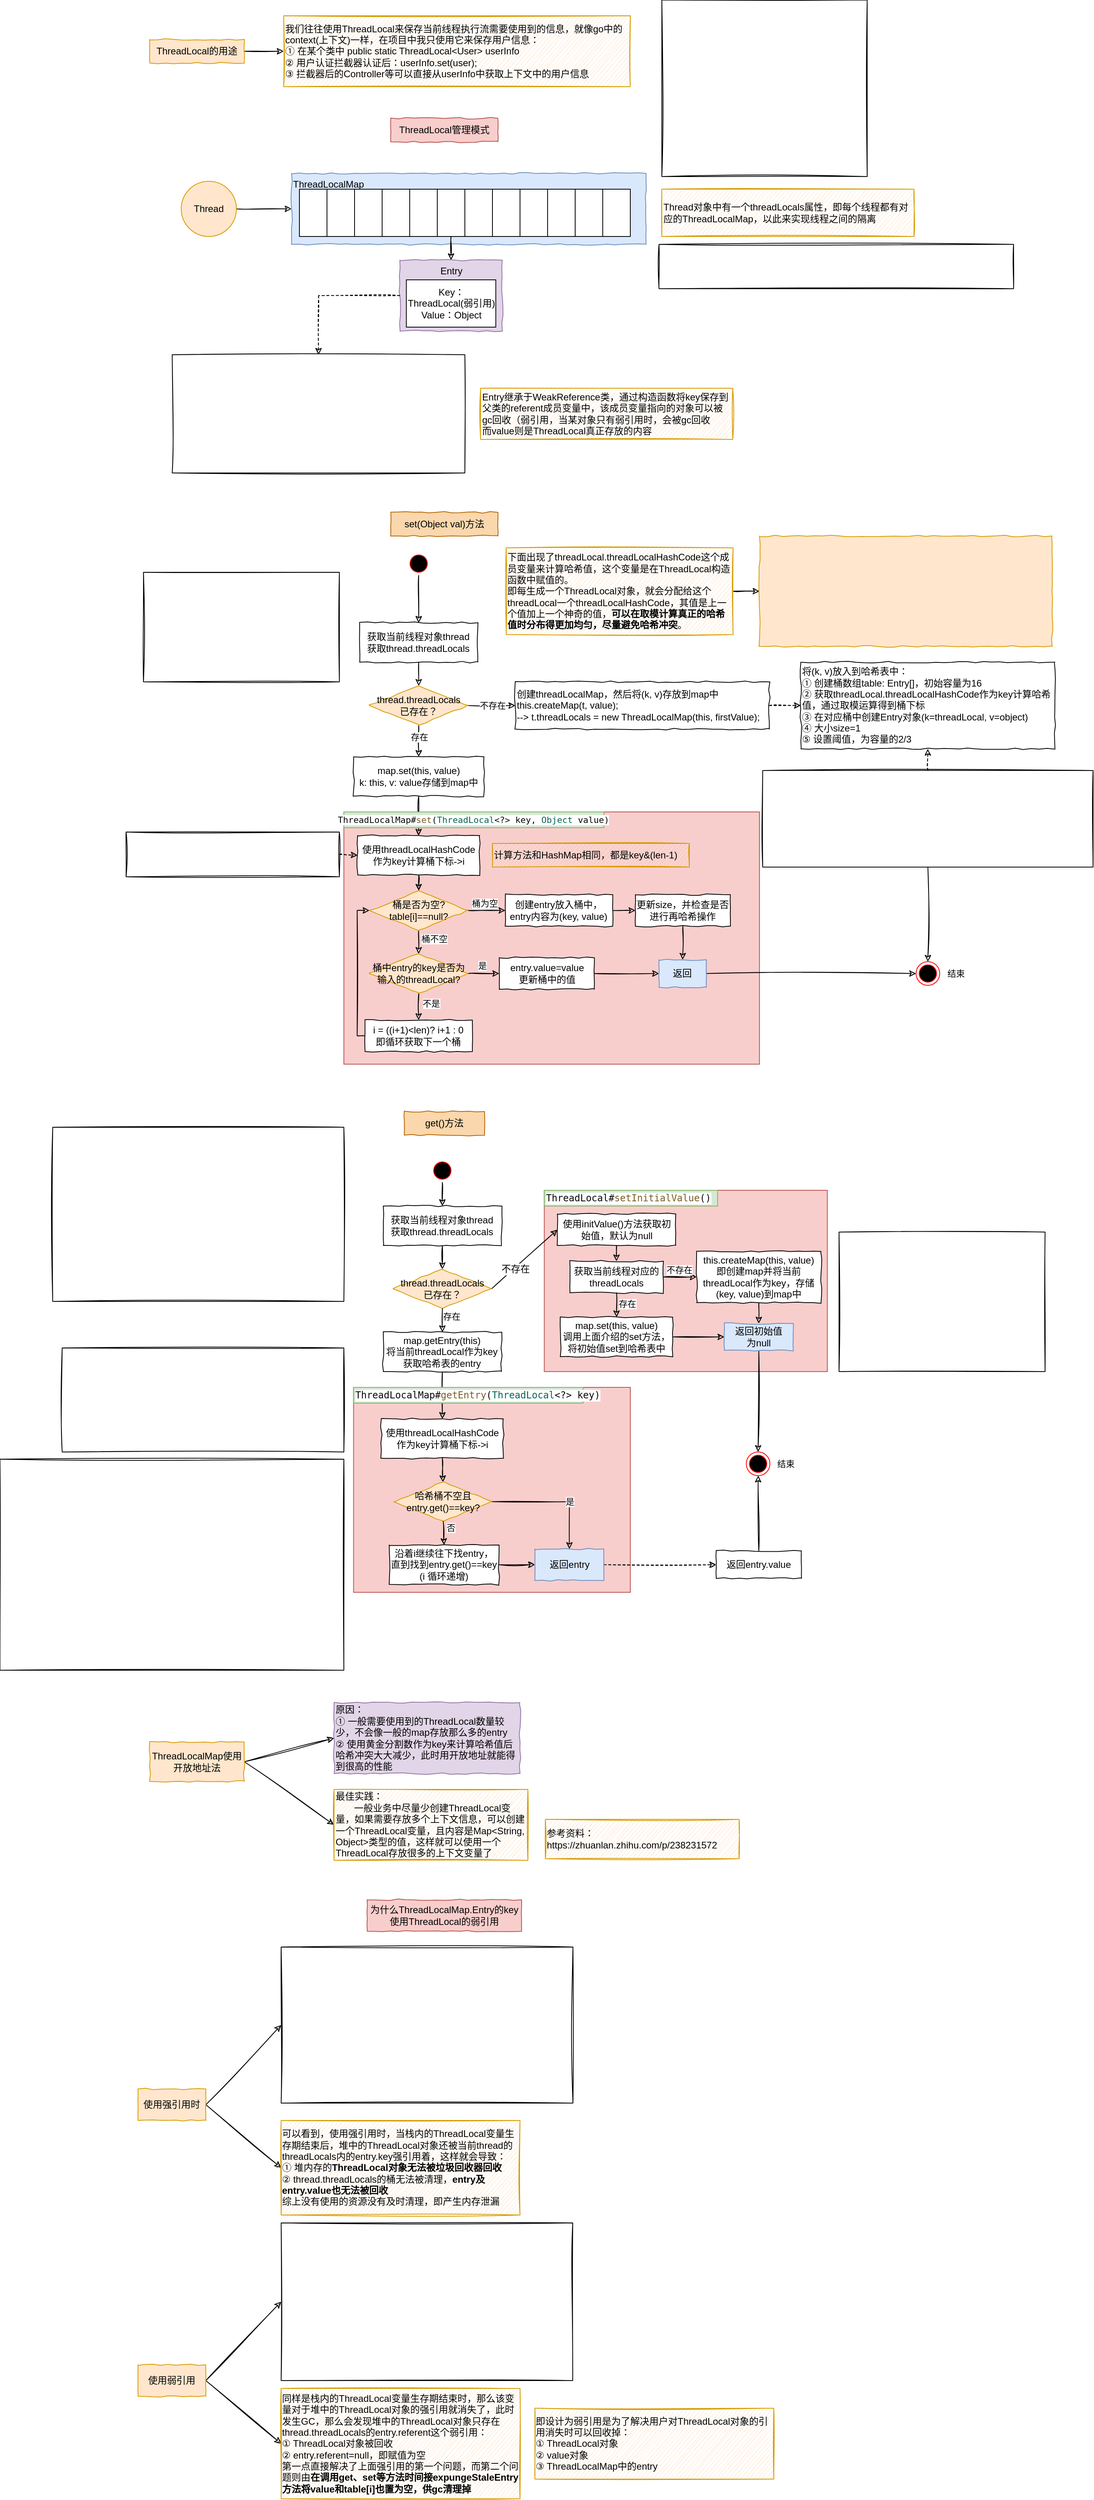 <mxfile>
    <diagram id="RW-CA43n8JAziDT_tjmc" name="第 1 页">
        <mxGraphModel dx="1971" dy="558" grid="1" gridSize="10" guides="1" tooltips="1" connect="1" arrows="1" fold="1" page="1" pageScale="1" pageWidth="827" pageHeight="1169" math="0" shadow="0">
            <root>
                <mxCell id="0"/>
                <mxCell id="1" parent="0"/>
                <mxCell id="142" value="" style="rounded=0;whiteSpace=wrap;html=1;comic=0;sketch=0;fillColor=#f8cecc;strokeColor=#b85450;" vertex="1" parent="1">
                    <mxGeometry x="540.8" y="1540" width="359.2" height="230" as="geometry"/>
                </mxCell>
                <mxCell id="121" value="" style="rounded=0;whiteSpace=wrap;html=1;comic=0;sketch=0;fillColor=#f8cecc;strokeColor=#b85450;" vertex="1" parent="1">
                    <mxGeometry x="298.75" y="1790" width="351.25" height="260" as="geometry"/>
                </mxCell>
                <mxCell id="55" value="" style="rounded=0;whiteSpace=wrap;html=1;comic=0;sketch=0;fillColor=#f8cecc;strokeColor=#b85450;" vertex="1" parent="1">
                    <mxGeometry x="286.42" y="1060" width="527.5" height="320" as="geometry"/>
                </mxCell>
                <mxCell id="10" value="" style="shape=image;imageAspect=0;aspect=fixed;verticalLabelPosition=bottom;verticalAlign=top;comic=1;sketch=1;image=https://codereaper-image-bed.oss-cn-shenzhen.aliyuncs.com/img/image-20220724175547787.png;imageBorder=default;" vertex="1" parent="1">
                    <mxGeometry x="32.09" y="756" width="248.66" height="139" as="geometry"/>
                </mxCell>
                <mxCell id="4" style="edgeStyle=none;html=1;exitX=1;exitY=0.5;exitDx=0;exitDy=0;entryX=0;entryY=0.5;entryDx=0;entryDy=0;sketch=1;" edge="1" parent="1" source="2" target="3">
                    <mxGeometry relative="1" as="geometry"/>
                </mxCell>
                <mxCell id="2" value="ThreadLocal的用途" style="rounded=0;whiteSpace=wrap;html=1;comic=1;fillColor=#ffe6cc;strokeColor=#d79b00;" vertex="1" parent="1">
                    <mxGeometry x="40" y="80" width="120" height="30" as="geometry"/>
                </mxCell>
                <mxCell id="3" value="我们往往使用ThreadLocal来保存当前线程执行流需要使用到的信息，就像go中的context(上下文)一样，在项目中我只使用它来保存用户信息：&lt;br&gt;① 在某个类中 public static ThreadLocal&amp;lt;User&amp;gt; userInfo&lt;br&gt;② 用户认证拦截器认证后：userInfo.set(user);&lt;br&gt;③ 拦截器后的Controller等可以直接从userInfo中获取上下文中的用户信息" style="rounded=0;whiteSpace=wrap;html=1;comic=1;fillColor=#ffe6cc;strokeColor=#d79b00;sketch=1;align=left;" vertex="1" parent="1">
                    <mxGeometry x="210" y="50" width="440" height="90" as="geometry"/>
                </mxCell>
                <mxCell id="8" style="edgeStyle=none;sketch=1;html=1;exitX=0.5;exitY=1;exitDx=0;exitDy=0;entryX=0.5;entryY=0;entryDx=0;entryDy=0;" edge="1" parent="1" source="97" target="7">
                    <mxGeometry relative="1" as="geometry">
                        <mxPoint x="381.42" y="790" as="sourcePoint"/>
                    </mxGeometry>
                </mxCell>
                <mxCell id="46" style="edgeStyle=none;rounded=0;sketch=1;html=1;exitX=0.5;exitY=1;exitDx=0;exitDy=0;entryX=0.5;entryY=0;entryDx=0;entryDy=0;" edge="1" parent="1" source="7" target="43">
                    <mxGeometry relative="1" as="geometry"/>
                </mxCell>
                <mxCell id="7" value="获取当前线程对象thread&lt;br&gt;获取thread.threadLocals" style="rounded=0;whiteSpace=wrap;html=1;comic=1;sketch=0;" vertex="1" parent="1">
                    <mxGeometry x="306.42" y="820" width="150" height="50" as="geometry"/>
                </mxCell>
                <mxCell id="13" value="" style="shape=image;imageAspect=0;aspect=fixed;verticalLabelPosition=bottom;verticalAlign=top;comic=1;sketch=1;image=https://codereaper-image-bed.oss-cn-shenzhen.aliyuncs.com/img/image-20220724175841335.png;imageBorder=default;" vertex="1" parent="1">
                    <mxGeometry x="690" y="30" width="260.65" height="224" as="geometry"/>
                </mxCell>
                <mxCell id="14" value="Thread对象中有一个threadLocals属性，即每个线程都有对应的ThreadLocalMap，以此来实现线程之间的隔离" style="rounded=0;whiteSpace=wrap;html=1;comic=1;fillColor=#ffe6cc;strokeColor=#d79b00;sketch=1;align=left;" vertex="1" parent="1">
                    <mxGeometry x="690" y="270" width="320" height="60" as="geometry"/>
                </mxCell>
                <mxCell id="15" value="" style="shape=image;imageAspect=0;aspect=fixed;verticalLabelPosition=bottom;verticalAlign=top;comic=1;sketch=1;image=https://codereaper-image-bed.oss-cn-shenzhen.aliyuncs.com/img/image-20220724180349843.png;imageBorder=default;" vertex="1" parent="1">
                    <mxGeometry x="686.42" y="340" width="450" height="56.25" as="geometry"/>
                </mxCell>
                <mxCell id="16" value="ThreadLocal管理模式" style="rounded=0;whiteSpace=wrap;html=1;comic=1;fillColor=#f8cecc;strokeColor=#b85450;" vertex="1" parent="1">
                    <mxGeometry x="346" y="180" width="136" height="30" as="geometry"/>
                </mxCell>
                <mxCell id="19" style="rounded=0;sketch=1;html=1;exitX=1;exitY=0.5;exitDx=0;exitDy=0;entryX=0;entryY=0.5;entryDx=0;entryDy=0;" edge="1" parent="1" source="17" target="18">
                    <mxGeometry relative="1" as="geometry"/>
                </mxCell>
                <mxCell id="17" value="Thread" style="ellipse;whiteSpace=wrap;html=1;aspect=fixed;comic=1;sketch=0;fillColor=#ffe6cc;strokeColor=#d79b00;" vertex="1" parent="1">
                    <mxGeometry x="80" y="260" width="70" height="70" as="geometry"/>
                </mxCell>
                <mxCell id="18" value="ThreadLocalMap" style="rounded=0;whiteSpace=wrap;html=1;comic=1;fillColor=#dae8fc;strokeColor=#6c8ebf;align=left;verticalAlign=top;" vertex="1" parent="1">
                    <mxGeometry x="220" y="250" width="450" height="90" as="geometry"/>
                </mxCell>
                <mxCell id="20" value="" style="rounded=0;whiteSpace=wrap;html=1;comic=0;sketch=0;" vertex="1" parent="1">
                    <mxGeometry x="230" y="270" width="35" height="60" as="geometry"/>
                </mxCell>
                <mxCell id="21" value="" style="rounded=0;whiteSpace=wrap;html=1;comic=0;sketch=0;" vertex="1" parent="1">
                    <mxGeometry x="265" y="270" width="35" height="60" as="geometry"/>
                </mxCell>
                <mxCell id="22" value="" style="rounded=0;whiteSpace=wrap;html=1;comic=0;sketch=0;" vertex="1" parent="1">
                    <mxGeometry x="300" y="270" width="35" height="60" as="geometry"/>
                </mxCell>
                <mxCell id="23" value="" style="rounded=0;whiteSpace=wrap;html=1;comic=0;sketch=0;" vertex="1" parent="1">
                    <mxGeometry x="335" y="270" width="35" height="60" as="geometry"/>
                </mxCell>
                <mxCell id="24" value="" style="rounded=0;whiteSpace=wrap;html=1;comic=0;sketch=0;" vertex="1" parent="1">
                    <mxGeometry x="370" y="270" width="35" height="60" as="geometry"/>
                </mxCell>
                <mxCell id="37" style="edgeStyle=none;rounded=0;sketch=1;html=1;exitX=0.5;exitY=1;exitDx=0;exitDy=0;entryX=0.5;entryY=0;entryDx=0;entryDy=0;" edge="1" parent="1" source="25" target="34">
                    <mxGeometry relative="1" as="geometry"/>
                </mxCell>
                <mxCell id="25" value="" style="rounded=0;whiteSpace=wrap;html=1;comic=0;sketch=0;" vertex="1" parent="1">
                    <mxGeometry x="405" y="270" width="35" height="60" as="geometry"/>
                </mxCell>
                <mxCell id="26" value="" style="rounded=0;whiteSpace=wrap;html=1;comic=0;sketch=0;" vertex="1" parent="1">
                    <mxGeometry x="440" y="270" width="35" height="60" as="geometry"/>
                </mxCell>
                <mxCell id="27" value="" style="rounded=0;whiteSpace=wrap;html=1;comic=0;sketch=0;" vertex="1" parent="1">
                    <mxGeometry x="475" y="270" width="35" height="60" as="geometry"/>
                </mxCell>
                <mxCell id="28" value="" style="rounded=0;whiteSpace=wrap;html=1;comic=0;sketch=0;" vertex="1" parent="1">
                    <mxGeometry x="510" y="270" width="35" height="60" as="geometry"/>
                </mxCell>
                <mxCell id="29" value="" style="rounded=0;whiteSpace=wrap;html=1;comic=0;sketch=0;" vertex="1" parent="1">
                    <mxGeometry x="545" y="270" width="35" height="60" as="geometry"/>
                </mxCell>
                <mxCell id="30" value="" style="rounded=0;whiteSpace=wrap;html=1;comic=0;sketch=0;" vertex="1" parent="1">
                    <mxGeometry x="580" y="270" width="35" height="60" as="geometry"/>
                </mxCell>
                <mxCell id="31" value="" style="rounded=0;whiteSpace=wrap;html=1;comic=0;sketch=0;" vertex="1" parent="1">
                    <mxGeometry x="615" y="270" width="35" height="60" as="geometry"/>
                </mxCell>
                <mxCell id="38" value="" style="group" vertex="1" connectable="0" parent="1">
                    <mxGeometry x="357.5" y="360" width="130" height="90" as="geometry"/>
                </mxCell>
                <mxCell id="34" value="Entry&lt;br&gt;" style="rounded=0;whiteSpace=wrap;html=1;comic=1;sketch=0;fillColor=#e1d5e7;strokeColor=#9673a6;verticalAlign=top;align=center;" vertex="1" parent="38">
                    <mxGeometry width="130" height="90" as="geometry"/>
                </mxCell>
                <mxCell id="36" value="&lt;span&gt;Key：ThreadLocal(弱引用)&lt;/span&gt;&lt;br&gt;&lt;span&gt;Value：Object&lt;/span&gt;" style="rounded=0;whiteSpace=wrap;html=1;comic=0;sketch=0;" vertex="1" parent="38">
                    <mxGeometry x="8.25" y="25" width="113.5" height="60" as="geometry"/>
                </mxCell>
                <mxCell id="39" value="" style="shape=image;imageAspect=0;aspect=fixed;verticalLabelPosition=bottom;verticalAlign=top;comic=1;sketch=1;image=https://codereaper-image-bed.oss-cn-shenzhen.aliyuncs.com/img/image-20220724181401748.png;imageBorder=default;" vertex="1" parent="1">
                    <mxGeometry x="68.57" y="480" width="371.43" height="150" as="geometry"/>
                </mxCell>
                <mxCell id="40" style="edgeStyle=orthogonalEdgeStyle;rounded=0;sketch=1;html=1;exitX=0;exitY=0.5;exitDx=0;exitDy=0;entryX=0.5;entryY=0;entryDx=0;entryDy=0;dashed=1;" edge="1" parent="1" source="34" target="39">
                    <mxGeometry relative="1" as="geometry"/>
                </mxCell>
                <mxCell id="41" value="Entry继承于WeakReference类，通过构造函数将key保存到父类的referent成员变量中，该成员变量指向的对象可以被gc回收（弱引用，当某对象只有弱引用时，会被gc回收&lt;br&gt;而value则是ThreadLocal真正存放的内容" style="rounded=0;whiteSpace=wrap;html=1;comic=1;fillColor=#ffe6cc;strokeColor=#d79b00;sketch=1;align=left;" vertex="1" parent="1">
                    <mxGeometry x="460" y="522.5" width="320" height="65" as="geometry"/>
                </mxCell>
                <mxCell id="58" style="edgeStyle=none;rounded=0;sketch=1;html=1;exitX=0.5;exitY=1;exitDx=0;exitDy=0;entryX=0.5;entryY=0;entryDx=0;entryDy=0;fontSize=11;" edge="1" parent="1" source="42" target="56">
                    <mxGeometry relative="1" as="geometry"/>
                </mxCell>
                <mxCell id="42" value="map.set(this, value)&lt;br&gt;k: this, v: value存储到map中" style="rounded=0;whiteSpace=wrap;html=1;comic=1;sketch=0;" vertex="1" parent="1">
                    <mxGeometry x="298.92" y="990" width="165" height="50" as="geometry"/>
                </mxCell>
                <mxCell id="45" style="rounded=0;sketch=1;html=1;exitX=0.5;exitY=1;exitDx=0;exitDy=0;entryX=0.5;entryY=0;entryDx=0;entryDy=0;" edge="1" parent="1" source="43" target="42">
                    <mxGeometry relative="1" as="geometry"/>
                </mxCell>
                <mxCell id="47" value="存在" style="edgeLabel;html=1;align=center;verticalAlign=middle;resizable=0;points=[];" vertex="1" connectable="0" parent="45">
                    <mxGeometry x="-0.427" y="-2" relative="1" as="geometry">
                        <mxPoint x="2" y="3" as="offset"/>
                    </mxGeometry>
                </mxCell>
                <mxCell id="49" style="edgeStyle=none;rounded=0;sketch=1;html=1;exitX=1;exitY=0.5;exitDx=0;exitDy=0;entryX=0;entryY=0.5;entryDx=0;entryDy=0;" edge="1" parent="1" source="43" target="48">
                    <mxGeometry relative="1" as="geometry"/>
                </mxCell>
                <mxCell id="50" value="不存在" style="edgeLabel;html=1;align=center;verticalAlign=middle;resizable=0;points=[];" vertex="1" connectable="0" parent="49">
                    <mxGeometry x="-0.591" y="-2" relative="1" as="geometry">
                        <mxPoint x="18" y="-2" as="offset"/>
                    </mxGeometry>
                </mxCell>
                <mxCell id="43" value="thread.threadLocals&lt;br&gt;已存在？" style="rhombus;whiteSpace=wrap;html=1;comic=1;sketch=0;fillColor=#ffe6cc;strokeColor=#d79b00;" vertex="1" parent="1">
                    <mxGeometry x="318.92" y="900" width="125" height="50" as="geometry"/>
                </mxCell>
                <mxCell id="48" value="创建threadLocalMap，然后将(k, v)存放到map中&lt;br&gt;this.createMap(t, value);&lt;br&gt;--&amp;gt;&amp;nbsp;t.threadLocals = new ThreadLocalMap(this, firstValue);" style="rounded=0;whiteSpace=wrap;html=1;comic=1;sketch=0;align=left;" vertex="1" parent="1">
                    <mxGeometry x="503.92" y="895" width="322.5" height="60" as="geometry"/>
                </mxCell>
                <mxCell id="54" style="edgeStyle=none;rounded=0;sketch=1;html=1;exitX=1;exitY=0.5;exitDx=0;exitDy=0;dashed=1;entryX=0;entryY=0.5;entryDx=0;entryDy=0;" edge="1" parent="1" source="48" target="53">
                    <mxGeometry relative="1" as="geometry">
                        <mxPoint x="843.42" y="924.58" as="sourcePoint"/>
                        <mxPoint x="921.84" y="924.58" as="targetPoint"/>
                    </mxGeometry>
                </mxCell>
                <mxCell id="53" value="将(k, v)放入到哈希表中：&lt;br&gt;① 创建桶数组table: Entry[]，初始容量为16&lt;br&gt;② 获取threadLocal.threadLocalHashCode作为key计算哈希值，通过取模运算得到桶下标&lt;br&gt;③ 在对应桶中创建Entry对象(k=threadLocal, v=object)&lt;br&gt;④ 大小size=1&lt;br&gt;⑤ 设置阈值，为容量的2/3" style="rounded=0;whiteSpace=wrap;html=1;comic=1;sketch=0;align=left;" vertex="1" parent="1">
                    <mxGeometry x="866.42" y="870" width="322.5" height="110" as="geometry"/>
                </mxCell>
                <mxCell id="62" style="edgeStyle=none;rounded=0;sketch=1;html=1;exitX=0.5;exitY=1;exitDx=0;exitDy=0;entryX=0.5;entryY=0;entryDx=0;entryDy=0;fontSize=11;" edge="1" parent="1" source="56" target="61">
                    <mxGeometry relative="1" as="geometry"/>
                </mxCell>
                <mxCell id="56" value="使用threadLocalHashCode作为key计算桶下标-&amp;gt;i" style="rounded=0;whiteSpace=wrap;html=1;comic=1;sketch=0;align=center;" vertex="1" parent="1">
                    <mxGeometry x="303.92" y="1090" width="155" height="50" as="geometry"/>
                </mxCell>
                <mxCell id="57" value="&lt;pre style=&quot;background-color: rgb(255 , 255 , 255) ; color: rgb(8 , 8 , 8) ; font-family: &amp;#34;consolas&amp;#34; , monospace ; font-size: 11px&quot;&gt;ThreadLocalMap#&lt;span style=&quot;color: #795e26&quot;&gt;set&lt;/span&gt;(&lt;span style=&quot;color: #066555&quot;&gt;ThreadLocal&lt;/span&gt;&amp;lt;?&amp;gt; key, &lt;span style=&quot;color: #066555&quot;&gt;Object &lt;/span&gt;value)&lt;/pre&gt;" style="rounded=0;whiteSpace=wrap;html=1;comic=0;sketch=0;fillColor=#d5e8d4;strokeColor=#82b366;" vertex="1" parent="1">
                    <mxGeometry x="286.42" y="1060" width="330" height="20" as="geometry"/>
                </mxCell>
                <mxCell id="60" style="edgeStyle=none;rounded=0;sketch=1;html=1;exitX=1;exitY=0.5;exitDx=0;exitDy=0;entryX=0;entryY=0.5;entryDx=0;entryDy=0;fontSize=11;dashed=1;" edge="1" parent="1" source="59" target="56">
                    <mxGeometry relative="1" as="geometry"/>
                </mxCell>
                <mxCell id="59" value="" style="shape=image;imageAspect=0;aspect=fixed;verticalLabelPosition=bottom;verticalAlign=top;comic=0;sketch=1;fontSize=11;image=https://codereaper-image-bed.oss-cn-shenzhen.aliyuncs.com/img/image-20220724220652543.png;imageBorder=default;" vertex="1" parent="1">
                    <mxGeometry x="10" y="1085.5" width="270.75" height="56.75" as="geometry"/>
                </mxCell>
                <mxCell id="64" style="edgeStyle=none;rounded=0;sketch=1;html=1;exitX=0.5;exitY=1;exitDx=0;exitDy=0;fontSize=11;entryX=0.5;entryY=0;entryDx=0;entryDy=0;" edge="1" parent="1" source="61" target="69">
                    <mxGeometry relative="1" as="geometry">
                        <mxPoint x="381.42" y="1250" as="targetPoint"/>
                    </mxGeometry>
                </mxCell>
                <mxCell id="65" value="桶不空" style="edgeLabel;html=1;align=center;verticalAlign=middle;resizable=0;points=[];fontSize=11;" vertex="1" connectable="0" parent="64">
                    <mxGeometry x="-0.456" y="2" relative="1" as="geometry">
                        <mxPoint x="17" y="3" as="offset"/>
                    </mxGeometry>
                </mxCell>
                <mxCell id="75" style="edgeStyle=none;rounded=0;sketch=1;html=1;exitX=1;exitY=0.5;exitDx=0;exitDy=0;entryX=0;entryY=0.5;entryDx=0;entryDy=0;fontSize=11;" edge="1" parent="1" source="61" target="67">
                    <mxGeometry relative="1" as="geometry"/>
                </mxCell>
                <mxCell id="76" value="桶为空" style="edgeLabel;html=1;align=center;verticalAlign=middle;resizable=0;points=[];fontSize=11;" vertex="1" connectable="0" parent="75">
                    <mxGeometry x="-0.6" y="-2" relative="1" as="geometry">
                        <mxPoint x="11" y="-11" as="offset"/>
                    </mxGeometry>
                </mxCell>
                <mxCell id="61" value="桶是否为空?&lt;br&gt;table[i]==null?" style="rhombus;whiteSpace=wrap;html=1;comic=1;sketch=0;fillColor=#ffe6cc;strokeColor=#d79b00;" vertex="1" parent="1">
                    <mxGeometry x="318.92" y="1160" width="125" height="50" as="geometry"/>
                </mxCell>
                <mxCell id="66" style="edgeStyle=orthogonalEdgeStyle;rounded=0;sketch=1;html=1;exitX=0;exitY=0.5;exitDx=0;exitDy=0;entryX=0;entryY=0.5;entryDx=0;entryDy=0;fontSize=11;" edge="1" parent="1" source="63" target="61">
                    <mxGeometry relative="1" as="geometry"/>
                </mxCell>
                <mxCell id="63" value="i = ((i+1)&amp;lt;len)? i+1 : 0&lt;br&gt;即循环获取下一个桶" style="rounded=0;whiteSpace=wrap;html=1;comic=1;sketch=0;align=center;" vertex="1" parent="1">
                    <mxGeometry x="313.3" y="1324" width="136.25" height="40" as="geometry"/>
                </mxCell>
                <mxCell id="79" style="edgeStyle=none;rounded=0;sketch=1;html=1;exitX=1;exitY=0.5;exitDx=0;exitDy=0;entryX=0;entryY=0.5;entryDx=0;entryDy=0;fontSize=11;" edge="1" parent="1" source="67" target="78">
                    <mxGeometry relative="1" as="geometry"/>
                </mxCell>
                <mxCell id="67" value="创建entry放入桶中，entry内容为(key, value)" style="rounded=0;whiteSpace=wrap;html=1;comic=1;sketch=0;align=center;" vertex="1" parent="1">
                    <mxGeometry x="491.42" y="1165" width="136.25" height="40" as="geometry"/>
                </mxCell>
                <mxCell id="70" style="rounded=0;sketch=1;html=1;exitX=0.5;exitY=1;exitDx=0;exitDy=0;entryX=0.5;entryY=0;entryDx=0;entryDy=0;fontSize=11;" edge="1" parent="1" source="69" target="63">
                    <mxGeometry relative="1" as="geometry"/>
                </mxCell>
                <mxCell id="71" value="不是" style="edgeLabel;html=1;align=center;verticalAlign=middle;resizable=0;points=[];fontSize=11;" vertex="1" connectable="0" parent="70">
                    <mxGeometry x="-0.564" relative="1" as="geometry">
                        <mxPoint x="15" y="5" as="offset"/>
                    </mxGeometry>
                </mxCell>
                <mxCell id="73" style="edgeStyle=none;rounded=0;sketch=1;html=1;exitX=1;exitY=0.5;exitDx=0;exitDy=0;entryX=0;entryY=0.5;entryDx=0;entryDy=0;fontSize=11;" edge="1" parent="1" source="69" target="72">
                    <mxGeometry relative="1" as="geometry"/>
                </mxCell>
                <mxCell id="74" value="是" style="edgeLabel;html=1;align=center;verticalAlign=middle;resizable=0;points=[];fontSize=11;" vertex="1" connectable="0" parent="73">
                    <mxGeometry x="-0.521" y="1" relative="1" as="geometry">
                        <mxPoint x="8" y="-9" as="offset"/>
                    </mxGeometry>
                </mxCell>
                <mxCell id="69" value="桶中entry的key是否为&lt;br&gt;输入的threadLocal?" style="rhombus;whiteSpace=wrap;html=1;comic=1;sketch=0;fillColor=#ffe6cc;strokeColor=#d79b00;" vertex="1" parent="1">
                    <mxGeometry x="318.92" y="1240" width="125" height="50" as="geometry"/>
                </mxCell>
                <mxCell id="81" style="edgeStyle=none;rounded=0;sketch=1;html=1;exitX=1;exitY=0.5;exitDx=0;exitDy=0;entryX=0;entryY=0.5;entryDx=0;entryDy=0;fontSize=11;" edge="1" parent="1" source="72" target="80">
                    <mxGeometry relative="1" as="geometry"/>
                </mxCell>
                <mxCell id="72" value="entry.value=value&lt;br&gt;更新桶中的值" style="rounded=0;whiteSpace=wrap;html=1;comic=1;sketch=0;align=center;" vertex="1" parent="1">
                    <mxGeometry x="483.61" y="1245" width="120.63" height="40" as="geometry"/>
                </mxCell>
                <mxCell id="82" style="edgeStyle=none;rounded=0;sketch=1;html=1;exitX=0.5;exitY=1;exitDx=0;exitDy=0;entryX=0.5;entryY=0;entryDx=0;entryDy=0;fontSize=11;" edge="1" parent="1" source="78" target="80">
                    <mxGeometry relative="1" as="geometry"/>
                </mxCell>
                <mxCell id="78" value="更新size，并检查是否进行再哈希操作" style="rounded=0;whiteSpace=wrap;html=1;comic=1;sketch=0;align=center;" vertex="1" parent="1">
                    <mxGeometry x="656.42" y="1165" width="120.63" height="40" as="geometry"/>
                </mxCell>
                <mxCell id="102" style="edgeStyle=none;rounded=0;sketch=1;html=1;exitX=1;exitY=0.5;exitDx=0;exitDy=0;fontSize=11;entryX=0;entryY=0.5;entryDx=0;entryDy=0;" edge="1" parent="1" source="80" target="98">
                    <mxGeometry relative="1" as="geometry">
                        <mxPoint x="1010" y="1280" as="targetPoint"/>
                    </mxGeometry>
                </mxCell>
                <mxCell id="80" value="返回" style="rounded=0;whiteSpace=wrap;html=1;comic=1;sketch=0;align=center;fillColor=#dae8fc;strokeColor=#6c8ebf;" vertex="1" parent="1">
                    <mxGeometry x="686.42" y="1247.5" width="60" height="35" as="geometry"/>
                </mxCell>
                <mxCell id="90" style="edgeStyle=none;rounded=0;sketch=1;html=1;exitX=1;exitY=0.5;exitDx=0;exitDy=0;entryX=0;entryY=0.5;entryDx=0;entryDy=0;fontSize=11;" edge="1" parent="1" source="83" target="85">
                    <mxGeometry relative="1" as="geometry"/>
                </mxCell>
                <mxCell id="83" value="下面出现了threadLocal.threadLocalHashCode这个成员变量来计算哈希值，这个变量是在ThreadLocal构造函数中赋值的。&lt;br&gt;即每生成一个ThreadLocal对象，就会分配给这个threadLocal一个threadLocalHashCode，其值是上一个值加上一个神奇的值，&lt;b&gt;可以在取模计算真正的哈希值时分布得更加均匀，尽量避免哈希冲突&lt;/b&gt;。" style="rounded=0;whiteSpace=wrap;html=1;comic=1;sketch=1;align=left;fillColor=#ffe6cc;strokeColor=#d79b00;" vertex="1" parent="1">
                    <mxGeometry x="492.42" y="725" width="288" height="110" as="geometry"/>
                </mxCell>
                <mxCell id="101" style="edgeStyle=none;rounded=0;sketch=1;html=1;exitX=0.5;exitY=1;exitDx=0;exitDy=0;fontSize=11;entryX=0.5;entryY=0;entryDx=0;entryDy=0;" edge="1" parent="1" source="91" target="98">
                    <mxGeometry relative="1" as="geometry">
                        <mxPoint x="1028" y="1260" as="targetPoint"/>
                    </mxGeometry>
                </mxCell>
                <mxCell id="91" value="" style="shape=image;imageAspect=0;aspect=fixed;verticalLabelPosition=bottom;verticalAlign=top;comic=1;sketch=1;image=https://codereaper-image-bed.oss-cn-shenzhen.aliyuncs.com/img/image-20220724182839930.png;imageBorder=default;" vertex="1" parent="1">
                    <mxGeometry x="818.05" y="1007.45" width="419.25" height="122.55" as="geometry"/>
                </mxCell>
                <mxCell id="93" style="edgeStyle=none;rounded=0;sketch=1;html=1;exitX=0.5;exitY=0;exitDx=0;exitDy=0;dashed=1;entryX=0.5;entryY=1;entryDx=0;entryDy=0;" edge="1" parent="1" source="91" target="53">
                    <mxGeometry relative="1" as="geometry">
                        <mxPoint x="836.42" y="935" as="sourcePoint"/>
                        <mxPoint x="876.42" y="935" as="targetPoint"/>
                    </mxGeometry>
                </mxCell>
                <mxCell id="96" value="set(Object val)方法" style="rounded=0;whiteSpace=wrap;html=1;comic=1;fillColor=#fad7ac;strokeColor=#b46504;" vertex="1" parent="1">
                    <mxGeometry x="346" y="680" width="136" height="30" as="geometry"/>
                </mxCell>
                <mxCell id="97" value="" style="ellipse;html=1;shape=startState;fillColor=#000000;strokeColor=#ff0000;labelBackgroundColor=none;fontSize=10;" vertex="1" parent="1">
                    <mxGeometry x="366.42" y="730" width="30" height="30" as="geometry"/>
                </mxCell>
                <mxCell id="98" value="" style="ellipse;html=1;shape=endState;fillColor=#000000;strokeColor=#ff0000;labelBackgroundColor=none;fontSize=10;" vertex="1" parent="1">
                    <mxGeometry x="1012.67" y="1250" width="30" height="30" as="geometry"/>
                </mxCell>
                <mxCell id="103" value="结束" style="text;html=1;align=center;verticalAlign=middle;resizable=0;points=[];autosize=1;strokeColor=none;fillColor=none;fontSize=11;" vertex="1" parent="1">
                    <mxGeometry x="1042.67" y="1255" width="40" height="20" as="geometry"/>
                </mxCell>
                <mxCell id="104" value="get()方法" style="rounded=0;whiteSpace=wrap;html=1;comic=1;fillColor=#fad7ac;strokeColor=#b46504;" vertex="1" parent="1">
                    <mxGeometry x="363" y="1440" width="102" height="30" as="geometry"/>
                </mxCell>
                <mxCell id="107" style="edgeStyle=none;rounded=0;sketch=1;html=1;exitX=0.5;exitY=1;exitDx=0;exitDy=0;entryX=0.5;entryY=0;entryDx=0;entryDy=0;fontSize=11;" edge="1" parent="1" source="105" target="106">
                    <mxGeometry relative="1" as="geometry"/>
                </mxCell>
                <mxCell id="105" value="" style="ellipse;html=1;shape=startState;fillColor=#000000;strokeColor=#ff0000;labelBackgroundColor=none;fontSize=10;" vertex="1" parent="1">
                    <mxGeometry x="396.42" y="1500" width="30" height="30" as="geometry"/>
                </mxCell>
                <mxCell id="109" style="edgeStyle=none;rounded=0;sketch=1;html=1;exitX=0.5;exitY=1;exitDx=0;exitDy=0;entryX=0.5;entryY=0;entryDx=0;entryDy=0;fontSize=11;" edge="1" parent="1" source="106" target="108">
                    <mxGeometry relative="1" as="geometry"/>
                </mxCell>
                <mxCell id="106" value="获取当前线程对象thread&lt;br&gt;获取thread.threadLocals" style="rounded=0;whiteSpace=wrap;html=1;comic=1;sketch=0;" vertex="1" parent="1">
                    <mxGeometry x="336.42" y="1560" width="150" height="50" as="geometry"/>
                </mxCell>
                <mxCell id="161" style="edgeStyle=none;rounded=0;sketch=1;html=1;exitX=1;exitY=0.5;exitDx=0;exitDy=0;entryX=0;entryY=0.5;entryDx=0;entryDy=0;fontSize=12;" edge="1" parent="1" source="108" target="144">
                    <mxGeometry relative="1" as="geometry"/>
                </mxCell>
                <mxCell id="162" value="不存在" style="edgeLabel;html=1;align=center;verticalAlign=middle;resizable=0;points=[];fontSize=12;" vertex="1" connectable="0" parent="161">
                    <mxGeometry x="-0.418" y="-1" relative="1" as="geometry">
                        <mxPoint x="5" y="-4" as="offset"/>
                    </mxGeometry>
                </mxCell>
                <mxCell id="108" value="thread.threadLocals&lt;br&gt;已存在？" style="rhombus;whiteSpace=wrap;html=1;comic=1;sketch=0;fillColor=#ffe6cc;strokeColor=#d79b00;" vertex="1" parent="1">
                    <mxGeometry x="348.92" y="1640" width="125" height="50" as="geometry"/>
                </mxCell>
                <mxCell id="127" style="edgeStyle=none;rounded=0;sketch=1;html=1;exitX=0.5;exitY=1;exitDx=0;exitDy=0;entryX=0.5;entryY=0;entryDx=0;entryDy=0;fontSize=12;" edge="1" parent="1" source="118" target="126">
                    <mxGeometry relative="1" as="geometry"/>
                </mxCell>
                <mxCell id="118" value="map.getEntry(this)&lt;br&gt;将当前threadLocal作为key获取哈希表的entry" style="rounded=0;whiteSpace=wrap;html=1;comic=1;sketch=0;" vertex="1" parent="1">
                    <mxGeometry x="336.42" y="1720" width="150" height="50" as="geometry"/>
                </mxCell>
                <mxCell id="119" value="" style="shape=image;imageAspect=0;aspect=fixed;verticalLabelPosition=bottom;verticalAlign=top;comic=0;sketch=1;fontSize=11;image=https://codereaper-image-bed.oss-cn-shenzhen.aliyuncs.com/img/image-20220724224312886.png;imageBorder=default;" vertex="1" parent="1">
                    <mxGeometry x="-83.1" y="1460" width="369.52" height="221" as="geometry"/>
                </mxCell>
                <mxCell id="122" style="edgeStyle=none;rounded=0;sketch=1;html=1;fontSize=11;exitX=0.5;exitY=1;exitDx=0;exitDy=0;entryX=0.5;entryY=0;entryDx=0;entryDy=0;" edge="1" parent="1" source="108" target="118">
                    <mxGeometry relative="1" as="geometry">
                        <mxPoint x="405.0" y="1690" as="sourcePoint"/>
                        <mxPoint x="400" y="1720" as="targetPoint"/>
                    </mxGeometry>
                </mxCell>
                <mxCell id="123" value="存在" style="edgeLabel;html=1;align=center;verticalAlign=middle;resizable=0;points=[];fontSize=11;" vertex="1" connectable="0" parent="122">
                    <mxGeometry x="-0.521" y="1" relative="1" as="geometry">
                        <mxPoint x="10" y="3" as="offset"/>
                    </mxGeometry>
                </mxCell>
                <mxCell id="124" value="&lt;pre style=&quot;background-color: rgb(255 , 255 , 255) ; color: rgb(8 , 8 , 8) ; font-family: &amp;#34;consolas&amp;#34; , monospace&quot;&gt;&lt;pre style=&quot;font-family: &amp;#34;consolas&amp;#34; , monospace&quot;&gt;ThreadLocalMap#&lt;span style=&quot;color: #795e26&quot;&gt;getEntry&lt;/span&gt;(&lt;span style=&quot;color: #066555&quot;&gt;ThreadLocal&lt;/span&gt;&amp;lt;?&amp;gt; key)&lt;/pre&gt;&lt;/pre&gt;" style="rounded=0;whiteSpace=wrap;html=1;comic=0;sketch=0;fillColor=#d5e8d4;strokeColor=#82b366;align=left;" vertex="1" parent="1">
                    <mxGeometry x="298.75" y="1790" width="291.25" height="20" as="geometry"/>
                </mxCell>
                <mxCell id="131" style="edgeStyle=none;rounded=0;sketch=1;html=1;exitX=0.5;exitY=1;exitDx=0;exitDy=0;fontSize=12;" edge="1" parent="1" source="126" target="130">
                    <mxGeometry relative="1" as="geometry"/>
                </mxCell>
                <mxCell id="126" value="使用threadLocalHashCode作为key计算桶下标-&amp;gt;i" style="rounded=0;whiteSpace=wrap;html=1;comic=1;sketch=0;align=center;" vertex="1" parent="1">
                    <mxGeometry x="333.92" y="1830" width="155" height="50" as="geometry"/>
                </mxCell>
                <mxCell id="128" value="计算方法和HashMap相同，都是key&amp;amp;(len-1)" style="rounded=0;whiteSpace=wrap;html=1;comic=1;sketch=1;align=left;fillColor=#ffe6cc;strokeColor=#d79b00;" vertex="1" parent="1">
                    <mxGeometry x="475" y="1100" width="250" height="30" as="geometry"/>
                </mxCell>
                <mxCell id="129" value="" style="shape=image;imageAspect=0;aspect=fixed;verticalLabelPosition=bottom;verticalAlign=top;comic=0;sketch=1;fontSize=12;image=https://codereaper-image-bed.oss-cn-shenzhen.aliyuncs.com/img/image-20220724224758738.png;imageBorder=default;" vertex="1" parent="1">
                    <mxGeometry x="-71.08" y="1740" width="357.5" height="132" as="geometry"/>
                </mxCell>
                <mxCell id="130" value="哈希桶不空且entry.get()==key?" style="rhombus;whiteSpace=wrap;html=1;comic=1;sketch=0;fillColor=#ffe6cc;strokeColor=#d79b00;" vertex="1" parent="1">
                    <mxGeometry x="350" y="1910" width="125" height="50" as="geometry"/>
                </mxCell>
                <mxCell id="160" style="edgeStyle=none;rounded=0;sketch=1;html=1;exitX=1;exitY=0.5;exitDx=0;exitDy=0;entryX=0;entryY=0.5;entryDx=0;entryDy=0;fontSize=12;dashed=1;" edge="1" parent="1" source="132" target="159">
                    <mxGeometry relative="1" as="geometry"/>
                </mxCell>
                <mxCell id="132" value="返回entry" style="rounded=0;whiteSpace=wrap;html=1;comic=1;sketch=0;align=center;fillColor=#dae8fc;strokeColor=#6c8ebf;" vertex="1" parent="1">
                    <mxGeometry x="528.92" y="1995" width="87.5" height="40" as="geometry"/>
                </mxCell>
                <mxCell id="133" style="edgeStyle=orthogonalEdgeStyle;rounded=0;sketch=1;html=1;fontSize=11;exitX=1;exitY=0.5;exitDx=0;exitDy=0;entryX=0.5;entryY=0;entryDx=0;entryDy=0;" edge="1" parent="1" source="130" target="132">
                    <mxGeometry relative="1" as="geometry">
                        <mxPoint x="747.42" y="1715" as="sourcePoint"/>
                        <mxPoint x="747.42" y="1795" as="targetPoint"/>
                    </mxGeometry>
                </mxCell>
                <mxCell id="134" value="是" style="edgeLabel;html=1;align=center;verticalAlign=middle;resizable=0;points=[];fontSize=11;" vertex="1" connectable="0" parent="133">
                    <mxGeometry x="-0.521" y="1" relative="1" as="geometry">
                        <mxPoint x="60" y="1" as="offset"/>
                    </mxGeometry>
                </mxCell>
                <mxCell id="135" style="edgeStyle=none;rounded=0;sketch=1;html=1;fontSize=11;exitX=0.5;exitY=1;exitDx=0;exitDy=0;entryX=0.5;entryY=0;entryDx=0;entryDy=0;" edge="1" parent="1" source="130" target="139">
                    <mxGeometry relative="1" as="geometry">
                        <mxPoint x="404.0" y="1962" as="sourcePoint"/>
                        <mxPoint x="411.07" y="1980" as="targetPoint"/>
                    </mxGeometry>
                </mxCell>
                <mxCell id="136" value="否" style="edgeLabel;html=1;align=center;verticalAlign=middle;resizable=0;points=[];fontSize=11;" vertex="1" connectable="0" parent="135">
                    <mxGeometry x="-0.521" y="1" relative="1" as="geometry">
                        <mxPoint x="8" y="1" as="offset"/>
                    </mxGeometry>
                </mxCell>
                <mxCell id="140" style="edgeStyle=none;rounded=0;sketch=1;html=1;exitX=1;exitY=0.5;exitDx=0;exitDy=0;entryX=0;entryY=0.5;entryDx=0;entryDy=0;fontSize=12;" edge="1" parent="1" source="139" target="132">
                    <mxGeometry relative="1" as="geometry"/>
                </mxCell>
                <mxCell id="139" value="沿着i继续往下找entry，直到找到entry.get()==key&lt;br&gt;(i 循环递增)" style="rounded=0;whiteSpace=wrap;html=1;comic=1;sketch=0;align=center;" vertex="1" parent="1">
                    <mxGeometry x="344" y="1990" width="139.04" height="50" as="geometry"/>
                </mxCell>
                <mxCell id="141" value="" style="shape=image;imageAspect=0;aspect=fixed;verticalLabelPosition=bottom;verticalAlign=top;comic=0;sketch=1;fontSize=12;image=https://codereaper-image-bed.oss-cn-shenzhen.aliyuncs.com/img/image-20220724225735860.png;imageBorder=default;" vertex="1" parent="1">
                    <mxGeometry x="-150" y="1881.13" width="436.42" height="267.73" as="geometry"/>
                </mxCell>
                <mxCell id="143" value="&lt;pre style=&quot;background-color: rgb(255 , 255 , 255) ; color: rgb(8 , 8 , 8) ; font-family: &amp;#34;consolas&amp;#34; , monospace&quot;&gt;&lt;pre style=&quot;font-family: &amp;#34;consolas&amp;#34; , monospace&quot;&gt;&lt;pre style=&quot;font-family: &amp;#34;consolas&amp;#34; , monospace&quot;&gt;ThreadLocal#&lt;span style=&quot;color: #795e26&quot;&gt;setInitialValue&lt;/span&gt;()&lt;/pre&gt;&lt;/pre&gt;&lt;/pre&gt;" style="rounded=0;whiteSpace=wrap;html=1;comic=0;sketch=0;fillColor=#d5e8d4;strokeColor=#82b366;align=left;" vertex="1" parent="1">
                    <mxGeometry x="540.8" y="1540" width="220" height="20" as="geometry"/>
                </mxCell>
                <mxCell id="146" style="rounded=0;sketch=1;html=1;exitX=0.5;exitY=1;exitDx=0;exitDy=0;entryX=0.5;entryY=0;entryDx=0;entryDy=0;fontSize=12;" edge="1" parent="1" source="144" target="145">
                    <mxGeometry relative="1" as="geometry"/>
                </mxCell>
                <mxCell id="144" value="使用initValue()方法获取初始值，默认为null" style="rounded=0;whiteSpace=wrap;html=1;comic=1;sketch=0;" vertex="1" parent="1">
                    <mxGeometry x="557.5" y="1570" width="150" height="40" as="geometry"/>
                </mxCell>
                <mxCell id="145" value="获取当前线程对应的threadLocals" style="rounded=0;whiteSpace=wrap;html=1;comic=1;sketch=0;" vertex="1" parent="1">
                    <mxGeometry x="573.21" y="1630" width="118.58" height="40" as="geometry"/>
                </mxCell>
                <mxCell id="158" style="edgeStyle=none;rounded=0;sketch=1;html=1;exitX=1;exitY=0.5;exitDx=0;exitDy=0;entryX=0;entryY=0.5;entryDx=0;entryDy=0;fontSize=12;" edge="1" parent="1" source="147" target="155">
                    <mxGeometry relative="1" as="geometry"/>
                </mxCell>
                <mxCell id="147" value="map.set(this, value)&lt;br&gt;调用上面介绍的set方法，将初始值set到哈希表中" style="rounded=0;whiteSpace=wrap;html=1;comic=1;sketch=0;" vertex="1" parent="1">
                    <mxGeometry x="561.06" y="1701" width="142.87" height="50" as="geometry"/>
                </mxCell>
                <mxCell id="149" style="edgeStyle=none;rounded=0;sketch=1;html=1;fontSize=11;exitX=0.5;exitY=1;exitDx=0;exitDy=0;entryX=0.5;entryY=0;entryDx=0;entryDy=0;" edge="1" parent="1" source="145" target="147">
                    <mxGeometry relative="1" as="geometry">
                        <mxPoint x="656.42" y="1740" as="sourcePoint"/>
                        <mxPoint x="656.42" y="1820" as="targetPoint"/>
                    </mxGeometry>
                </mxCell>
                <mxCell id="150" value="存在" style="edgeLabel;html=1;align=center;verticalAlign=middle;resizable=0;points=[];fontSize=11;" vertex="1" connectable="0" parent="149">
                    <mxGeometry x="-0.521" y="1" relative="1" as="geometry">
                        <mxPoint x="12" y="6" as="offset"/>
                    </mxGeometry>
                </mxCell>
                <mxCell id="157" style="edgeStyle=none;rounded=0;sketch=1;html=1;exitX=0.5;exitY=1;exitDx=0;exitDy=0;entryX=0.5;entryY=0;entryDx=0;entryDy=0;fontSize=12;" edge="1" parent="1" source="151" target="155">
                    <mxGeometry relative="1" as="geometry"/>
                </mxCell>
                <mxCell id="151" value="this.createMap(this, value)&lt;br&gt;即创建map并将当前threadLocal作为key，存储(key, value)到map中" style="rounded=0;whiteSpace=wrap;html=1;comic=1;sketch=0;" vertex="1" parent="1">
                    <mxGeometry x="734.1" y="1617.5" width="157.95" height="65" as="geometry"/>
                </mxCell>
                <mxCell id="153" style="edgeStyle=none;rounded=0;sketch=1;html=1;fontSize=11;exitX=1;exitY=0.5;exitDx=0;exitDy=0;entryX=0;entryY=0.5;entryDx=0;entryDy=0;" edge="1" parent="1" source="145" target="151">
                    <mxGeometry relative="1" as="geometry">
                        <mxPoint x="780" y="1905" as="sourcePoint"/>
                        <mxPoint x="780" y="1985" as="targetPoint"/>
                    </mxGeometry>
                </mxCell>
                <mxCell id="154" value="不存在" style="edgeLabel;html=1;align=center;verticalAlign=middle;resizable=0;points=[];fontSize=11;" vertex="1" connectable="0" parent="153">
                    <mxGeometry x="-0.521" y="1" relative="1" as="geometry">
                        <mxPoint x="10" y="-8" as="offset"/>
                    </mxGeometry>
                </mxCell>
                <mxCell id="167" style="edgeStyle=none;rounded=0;sketch=1;html=1;exitX=0.5;exitY=1;exitDx=0;exitDy=0;entryX=0.5;entryY=0;entryDx=0;entryDy=0;fontSize=12;" edge="1" parent="1" source="155" target="164">
                    <mxGeometry relative="1" as="geometry"/>
                </mxCell>
                <mxCell id="155" value="返回初始值&lt;br&gt;为null" style="rounded=0;whiteSpace=wrap;html=1;comic=1;sketch=0;align=center;fillColor=#dae8fc;strokeColor=#6c8ebf;" vertex="1" parent="1">
                    <mxGeometry x="769.32" y="1709" width="87.5" height="34" as="geometry"/>
                </mxCell>
                <mxCell id="156" value="" style="shape=image;imageAspect=0;aspect=fixed;verticalLabelPosition=bottom;verticalAlign=top;comic=0;sketch=1;fontSize=12;image=https://codereaper-image-bed.oss-cn-shenzhen.aliyuncs.com/img/image-20220724230635357.png;imageBorder=default;" vertex="1" parent="1">
                    <mxGeometry x="914.91" y="1592.95" width="261.51" height="177.05" as="geometry"/>
                </mxCell>
                <mxCell id="166" style="edgeStyle=none;rounded=0;sketch=1;html=1;exitX=0.5;exitY=0;exitDx=0;exitDy=0;entryX=0.5;entryY=1;entryDx=0;entryDy=0;fontSize=12;" edge="1" parent="1" source="159" target="164">
                    <mxGeometry relative="1" as="geometry"/>
                </mxCell>
                <mxCell id="159" value="返回entry.value" style="rounded=0;whiteSpace=wrap;html=1;comic=1;sketch=0;align=center;" vertex="1" parent="1">
                    <mxGeometry x="758.97" y="1997.5" width="108.21" height="35" as="geometry"/>
                </mxCell>
                <mxCell id="164" value="" style="ellipse;html=1;shape=endState;fillColor=#000000;strokeColor=#ff0000;labelBackgroundColor=none;fontSize=10;" vertex="1" parent="1">
                    <mxGeometry x="797.18" y="1872" width="30" height="30" as="geometry"/>
                </mxCell>
                <mxCell id="165" value="结束" style="text;html=1;align=center;verticalAlign=middle;resizable=0;points=[];autosize=1;strokeColor=none;fillColor=none;fontSize=11;" vertex="1" parent="1">
                    <mxGeometry x="827.18" y="1877" width="40" height="20" as="geometry"/>
                </mxCell>
                <mxCell id="168" value="" style="group" vertex="1" connectable="0" parent="1">
                    <mxGeometry x="813.92" y="710" width="371.58" height="140" as="geometry"/>
                </mxCell>
                <mxCell id="85" value="" style="rounded=0;whiteSpace=wrap;html=1;comic=1;sketch=0;align=left;fillColor=#ffe6cc;strokeColor=#d79b00;" vertex="1" parent="168">
                    <mxGeometry width="371.58" height="140" as="geometry"/>
                </mxCell>
                <mxCell id="84" value="" style="shape=image;imageAspect=0;aspect=fixed;verticalLabelPosition=bottom;verticalAlign=top;comic=0;sketch=1;fontSize=11;image=https://codereaper-image-bed.oss-cn-shenzhen.aliyuncs.com/img/image-20220724222515601.png;" vertex="1" parent="168">
                    <mxGeometry x="6.67" y="3" width="359.76" height="20.76" as="geometry"/>
                </mxCell>
                <mxCell id="86" value="" style="shape=image;imageAspect=0;aspect=fixed;verticalLabelPosition=bottom;verticalAlign=top;comic=0;sketch=1;fontSize=11;image=https://codereaper-image-bed.oss-cn-shenzhen.aliyuncs.com/img/image-20220724222629068.png;" vertex="1" parent="168">
                    <mxGeometry x="6.67" y="25.76" width="314.37" height="50.78" as="geometry"/>
                </mxCell>
                <mxCell id="87" value="" style="shape=image;imageAspect=0;aspect=fixed;verticalLabelPosition=bottom;verticalAlign=top;comic=0;sketch=1;fontSize=11;image=https://codereaper-image-bed.oss-cn-shenzhen.aliyuncs.com/img/image-20220724222700283.png;" vertex="1" parent="168">
                    <mxGeometry x="6.67" y="80" width="276.76" height="33" as="geometry"/>
                </mxCell>
                <mxCell id="88" value="" style="shape=image;imageAspect=0;aspect=fixed;verticalLabelPosition=bottom;verticalAlign=top;comic=0;sketch=1;fontSize=11;image=https://codereaper-image-bed.oss-cn-shenzhen.aliyuncs.com/img/image-20220724222826388.png;" vertex="1" parent="168">
                    <mxGeometry x="6.67" y="118" width="339.76" height="19.61" as="geometry"/>
                </mxCell>
                <mxCell id="171" style="edgeStyle=none;rounded=0;sketch=1;html=1;exitX=1;exitY=0.5;exitDx=0;exitDy=0;entryX=0;entryY=0.5;entryDx=0;entryDy=0;fontSize=12;" edge="1" parent="1" source="169" target="170">
                    <mxGeometry relative="1" as="geometry"/>
                </mxCell>
                <mxCell id="173" style="edgeStyle=none;rounded=0;sketch=1;html=1;exitX=1;exitY=0.5;exitDx=0;exitDy=0;entryX=0;entryY=0.5;entryDx=0;entryDy=0;fontSize=12;" edge="1" parent="1" source="169" target="172">
                    <mxGeometry relative="1" as="geometry"/>
                </mxCell>
                <mxCell id="169" value="ThreadLocalMap使用开放地址法" style="rounded=0;whiteSpace=wrap;html=1;comic=1;fillColor=#ffe6cc;strokeColor=#d79b00;" vertex="1" parent="1">
                    <mxGeometry x="40" y="2240" width="120" height="50" as="geometry"/>
                </mxCell>
                <mxCell id="170" value="原因：&lt;br&gt;① 一般需要使用到的ThreadLocal数量较少，不会像一般的map存放那么多的entry&lt;br&gt;② 使用黄金分割数作为key来计算哈希值后哈希冲突大大减少，此时用开放地址就能得到很高的性能" style="rounded=0;whiteSpace=wrap;html=1;comic=1;sketch=0;align=left;fillColor=#e1d5e7;strokeColor=#9673a6;" vertex="1" parent="1">
                    <mxGeometry x="274" y="2190" width="236" height="90" as="geometry"/>
                </mxCell>
                <mxCell id="172" value="最佳实践：&lt;br&gt;&amp;nbsp; &amp;nbsp; &amp;nbsp; &amp;nbsp;一般业务中尽量少创建ThreadLocal变量，如果需要存放多个上下文信息，可以创建一个ThreadLocal变量，且内容是Map&amp;lt;String, Object&amp;gt;类型的值，这样就可以使用一个ThreadLocal存放很多的上下文变量了" style="rounded=0;whiteSpace=wrap;html=1;comic=1;sketch=1;align=left;fillColor=#ffe6cc;strokeColor=#d79b00;" vertex="1" parent="1">
                    <mxGeometry x="274" y="2300" width="246" height="90" as="geometry"/>
                </mxCell>
                <mxCell id="174" value="参考资料：&lt;br&gt;https://zhuanlan.zhihu.com/p/238231572" style="rounded=0;whiteSpace=wrap;html=1;comic=1;sketch=1;align=left;fillColor=#ffe6cc;strokeColor=#d79b00;" vertex="1" parent="1">
                    <mxGeometry x="542.17" y="2338" width="246" height="50" as="geometry"/>
                </mxCell>
                <mxCell id="175" value="为什么ThreadLocalMap.Entry的key使用ThreadLocal的弱引用" style="rounded=0;whiteSpace=wrap;html=1;comic=1;fillColor=#f8cecc;strokeColor=#b85450;" vertex="1" parent="1">
                    <mxGeometry x="316" y="2440" width="196" height="40" as="geometry"/>
                </mxCell>
                <mxCell id="178" style="edgeStyle=none;rounded=0;sketch=1;html=1;exitX=1;exitY=0.5;exitDx=0;exitDy=0;entryX=0;entryY=0.5;entryDx=0;entryDy=0;fontSize=12;" edge="1" parent="1" source="176" target="177">
                    <mxGeometry relative="1" as="geometry"/>
                </mxCell>
                <mxCell id="181" style="edgeStyle=none;rounded=0;sketch=1;html=1;exitX=1;exitY=0.5;exitDx=0;exitDy=0;entryX=0;entryY=0.5;entryDx=0;entryDy=0;fontSize=12;" edge="1" parent="1" source="176" target="180">
                    <mxGeometry relative="1" as="geometry"/>
                </mxCell>
                <mxCell id="176" value="使用强引用时" style="rounded=0;whiteSpace=wrap;html=1;comic=1;fillColor=#ffe6cc;strokeColor=#d79b00;" vertex="1" parent="1">
                    <mxGeometry x="25.21" y="2680" width="86" height="40" as="geometry"/>
                </mxCell>
                <mxCell id="177" value="" style="shape=image;imageAspect=0;aspect=fixed;verticalLabelPosition=bottom;verticalAlign=top;comic=0;sketch=1;fontSize=12;image=https://codereaper-image-bed.oss-cn-shenzhen.aliyuncs.com/img/image-20220724232101764.png;imageBorder=default;" vertex="1" parent="1">
                    <mxGeometry x="206.82" y="2500" width="370.36" height="198" as="geometry"/>
                </mxCell>
                <mxCell id="180" value="&lt;div style=&quot;text-align: left&quot;&gt;&lt;span&gt;可以看到，使用强引用时，当栈内的ThreadLocal变量生存期结束后，堆中的ThreadLocal对象还被当前thread的threadLocals内的entry.key强引用着，这样就会导致：&lt;/span&gt;&lt;/div&gt;&lt;div style=&quot;text-align: left&quot;&gt;① 堆内存的&lt;b&gt;ThreadLocal对象无法被垃圾回收器回收&lt;/b&gt;&lt;/div&gt;&lt;div style=&quot;text-align: left&quot;&gt;② thread.threadLocals的桶无法被清理，&lt;b&gt;entry及entry.value也无法被回收&lt;/b&gt;&lt;/div&gt;&lt;div style=&quot;text-align: left&quot;&gt;&lt;span&gt;综上没有使用的资源没有及时清理，即产生内存泄漏&lt;/span&gt;&lt;/div&gt;" style="rounded=0;whiteSpace=wrap;html=1;comic=1;fillColor=#ffe6cc;strokeColor=#d79b00;sketch=1;" vertex="1" parent="1">
                    <mxGeometry x="206.82" y="2720" width="303.18" height="120" as="geometry"/>
                </mxCell>
                <mxCell id="184" style="edgeStyle=none;rounded=0;sketch=1;html=1;exitX=1;exitY=0.5;exitDx=0;exitDy=0;entryX=0;entryY=0.5;entryDx=0;entryDy=0;fontSize=12;" edge="1" parent="1" source="182" target="183">
                    <mxGeometry relative="1" as="geometry"/>
                </mxCell>
                <mxCell id="186" style="edgeStyle=none;rounded=0;sketch=1;html=1;exitX=1;exitY=0.5;exitDx=0;exitDy=0;entryX=0;entryY=0.5;entryDx=0;entryDy=0;fontSize=12;entryPerimeter=0;" edge="1" parent="1" source="182" target="185">
                    <mxGeometry relative="1" as="geometry"/>
                </mxCell>
                <mxCell id="182" value="使用弱引用" style="rounded=0;whiteSpace=wrap;html=1;comic=1;fillColor=#ffe6cc;strokeColor=#d79b00;" vertex="1" parent="1">
                    <mxGeometry x="25.21" y="3030" width="86" height="40" as="geometry"/>
                </mxCell>
                <mxCell id="183" value="" style="shape=image;imageAspect=0;aspect=fixed;verticalLabelPosition=bottom;verticalAlign=top;comic=0;sketch=1;fontSize=12;image=https://codereaper-image-bed.oss-cn-shenzhen.aliyuncs.com/img/image-20220724232803540.png;imageBorder=default;" vertex="1" parent="1">
                    <mxGeometry x="206.82" y="2850" width="370.1" height="200" as="geometry"/>
                </mxCell>
                <mxCell id="185" value="&lt;div style=&quot;text-align: left&quot;&gt;同样是栈内的ThreadLocal变量生存期结束时，那么该变量对于堆中的ThreadLocal对象的强引用就消失了，此时发生GC，那么会发现堆中的ThreadLocal对象只存在thread.threadLocals的entry.referent这个弱引用：&lt;/div&gt;&lt;div style=&quot;text-align: left&quot;&gt;① ThreadLocal对象被回收&lt;/div&gt;&lt;div style=&quot;text-align: left&quot;&gt;② entry.referent=null，即赋值为空&lt;/div&gt;&lt;div style=&quot;text-align: left&quot;&gt;第一点直接解决了上面强引用的第一个问题，而第二个问题则由&lt;b&gt;在调用get、set等方法时间接expungeStaleEntry方法将value和table[i]也置为空，供gc清理掉&lt;/b&gt;&lt;/div&gt;" style="rounded=0;whiteSpace=wrap;html=1;comic=1;fillColor=#ffe6cc;strokeColor=#d79b00;sketch=1;" vertex="1" parent="1">
                    <mxGeometry x="206.82" y="3060" width="303.18" height="140" as="geometry"/>
                </mxCell>
                <mxCell id="187" value="&lt;div style=&quot;text-align: left&quot;&gt;即设计为弱引用是为了解决用户对ThreadLocal对象的引用消失时可以回收掉：&lt;/div&gt;&lt;div style=&quot;text-align: left&quot;&gt;① ThreadLocal对象&lt;/div&gt;&lt;div style=&quot;text-align: left&quot;&gt;② value对象&lt;/div&gt;&lt;div style=&quot;text-align: left&quot;&gt;③ ThreadLocalMap中的entry&lt;/div&gt;" style="rounded=0;whiteSpace=wrap;html=1;comic=1;fillColor=#ffe6cc;strokeColor=#d79b00;sketch=1;" vertex="1" parent="1">
                    <mxGeometry x="528.92" y="3085" width="303.18" height="90" as="geometry"/>
                </mxCell>
            </root>
        </mxGraphModel>
    </diagram>
</mxfile>